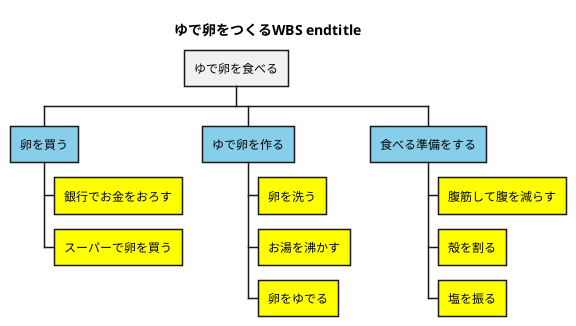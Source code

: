 @startwbs ゆで卵をつくるWBS
title ゆで卵をつくるWBS endtitle

+ ゆで卵を食べる
**[#SkyBlue] 卵を買う
+++[#Yellow]  銀行でお金をおろす
+++[#Yellow] スーパーで卵を買う

**[#SkyBlue] ゆで卵を作る
+++[#Yellow] 卵を洗う
+++[#Yellow] お湯を沸かす
+++[#Yellow] 卵をゆでる


**[#SkyBlue] 食べる準備をする
+++[#Yellow] 腹筋して腹を減らす
+++[#Yellow] 殻を割る
+++[#Yellow] 塩を振る


@endwbs
